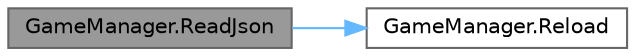 digraph "GameManager.ReadJson"
{
 // LATEX_PDF_SIZE
  bgcolor="transparent";
  edge [fontname=Helvetica,fontsize=10,labelfontname=Helvetica,labelfontsize=10];
  node [fontname=Helvetica,fontsize=10,shape=box,height=0.2,width=0.4];
  rankdir="LR";
  Node1 [id="Node000001",label="GameManager.ReadJson",height=0.2,width=0.4,color="gray40", fillcolor="grey60", style="filled", fontcolor="black",tooltip="Read json file of name dataPath and save it content in myTaskListe."];
  Node1 -> Node2 [id="edge1_Node000001_Node000002",color="steelblue1",style="solid",tooltip=" "];
  Node2 [id="Node000002",label="GameManager.Reload",height=0.2,width=0.4,color="grey40", fillcolor="white", style="filled",URL="$class_game_manager.html#a5296523b98d404767f91f1ade9a60221",tooltip="Reload the scene to restart a new game."];
}
